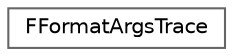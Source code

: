 digraph "Graphical Class Hierarchy"
{
 // INTERACTIVE_SVG=YES
 // LATEX_PDF_SIZE
  bgcolor="transparent";
  edge [fontname=Helvetica,fontsize=10,labelfontname=Helvetica,labelfontsize=10];
  node [fontname=Helvetica,fontsize=10,shape=box,height=0.2,width=0.4];
  rankdir="LR";
  Node0 [id="Node000000",label="FFormatArgsTrace",height=0.2,width=0.4,color="grey40", fillcolor="white", style="filled",URL="$db/d82/structFFormatArgsTrace.html",tooltip=" "];
}
